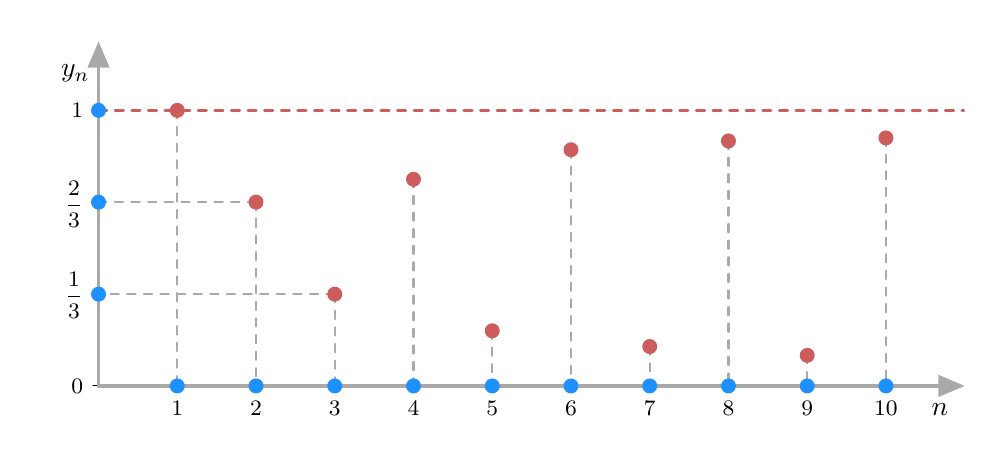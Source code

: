 \begin{tikzpicture}[line cap=round,line join=round,>=triangle 45,x=1.0cm,y=3.5cm]
\foreach \x in {1,2,3,4,5,6,7,8,9,10}
\draw[shift={(\x,0)},color=black] (0pt,2pt) -- (0pt,-2pt) node[below] {\footnotesize $\x$};
\foreach \y in {0,1}
\draw[shift={(0,\y)},color=black] (2pt,0pt) -- (-2pt,0pt) node[left] {\footnotesize $\y$};
\draw[shift={(0,0.33)},color=black]  (2pt,0pt) -- (-2pt,0pt) node[left] {\footnotesize $\dfrac{1}{3}$};
\draw[shift={(0,0.66)},color=black]  (2pt,0pt) -- (-2pt,0pt) node[left] {\footnotesize $\dfrac{2}{3}$};
\clip(-0.9,-0.12) rectangle (11,1.3);
\draw (-0.6,1.2) node[anchor=north west] {$y_{n}$};
\draw (10.457,-0.03) node[anchor=north west] {$n$};
\draw [->,line width=1.2pt,color=DarkGray] (0.,0.) -- (0.,1.25);
\draw [->,line width=1.2pt,color=DarkGray] (0.,0.) -- (11.,0.);
\draw [line width=.75pt,dash pattern=on 3pt off 3pt,color=DarkGray] (0.,1.)-- (1.,1.);
\draw [line width=.75pt,dash pattern=on 3pt off 3pt,color=DarkGray] (1.,1.)-- (1.,0.);
\draw [line width=1pt,dash pattern=on 3pt off 3pt,color=IndianRed,domain=0:11] plot(\x,{(--1.-0.*\x)/1.});
\draw [line width=.75pt,dash pattern=on 3pt off 3pt,color=DarkGray] (2.,0.667)-- (2.,0.);
\draw [line width=.75pt,dash pattern=on 3pt off 3pt,color=DarkGray] (2.,0.667)-- (0.,0.667);
\draw [line width=.75pt,dash pattern=on 3pt off 3pt,color=DarkGray] (3.,0.333)-- (0.,0.333);
\draw [line width=.75pt,dash pattern=on 3pt off 3pt,color=DarkGray] (3.,0.333)-- (3.,0.);
\draw [line width=.75pt,dash pattern=on 3pt off 3pt,color=DarkGray] (4.,0.75)-- (4.,0.);
\draw [line width=.75pt,dash pattern=on 3pt off 3pt,color=DarkGray] (5.,0.2)-- (5.,0.);
\draw [line width=.75pt,dash pattern=on 3pt off 3pt,color=DarkGray] (6.,0.857)-- (6.,0.);
\draw [line width=.75pt,dash pattern=on 3pt off 3pt,color=DarkGray] (7.,0.143)-- (7.,0.);
\draw [line width=.75pt,dash pattern=on 3pt off 3pt,color=DarkGray] (8.,0.889)-- (8.,0.);
\draw [line width=.75pt,dash pattern=on 3pt off 3pt,color=DarkGray] (9.,0.111)-- (9.,0.);
\draw [line width=.75pt,dash pattern=on 3pt off 3pt,color=DarkGray] (10.,0.9)-- (10.,0.);
\begin{scriptsize}
\filldraw [IndianRed] (1.,1.) circle (2.5pt);
\filldraw [DodgerBlue] (1.,0.) circle (2.5pt);
\filldraw [DodgerBlue] (2.,0.) circle (2.5pt);
\filldraw [DodgerBlue] (3.,0.) circle (2.5pt);
\filldraw [DodgerBlue] (4.,0.) circle (2.5pt);
\filldraw [DodgerBlue] (5.,0.) circle (2.5pt);
\filldraw [DodgerBlue] (6.,0.) circle (2.5pt);
\filldraw [DodgerBlue] (7.,0.) circle (2.5pt);
\filldraw [DodgerBlue] (8.,0.) circle (2.5pt);
\filldraw [DodgerBlue] (9.,0.) circle (2.5pt);
\filldraw [DodgerBlue] (10.,0.) circle (2.5pt);
\filldraw [DodgerBlue] (0.,1.) circle (2.5pt);
\filldraw [IndianRed] (2.,0.667) circle (2.5pt);
\filldraw [IndianRed] (3.,0.333) circle (2.5pt);
\filldraw [IndianRed] (4.,0.75) circle (2.5pt);
\filldraw [DodgerBlue] (0.,0.667) circle (2.5pt);
\filldraw [DodgerBlue] (0.,0.333) circle (2.5pt);
\filldraw [IndianRed] (5.,0.2) circle (2.5pt);
\filldraw [IndianRed] (6.,0.857) circle (2.5pt);
\filldraw [IndianRed] (7.,0.143) circle (2.5pt);
\filldraw [IndianRed] (8.,0.889) circle (2.5pt);
\filldraw [IndianRed] (9.,0.111) circle (2.5pt);
\filldraw [IndianRed] (10.,0.9) circle (2.5pt);
\end{scriptsize}
\end{tikzpicture}